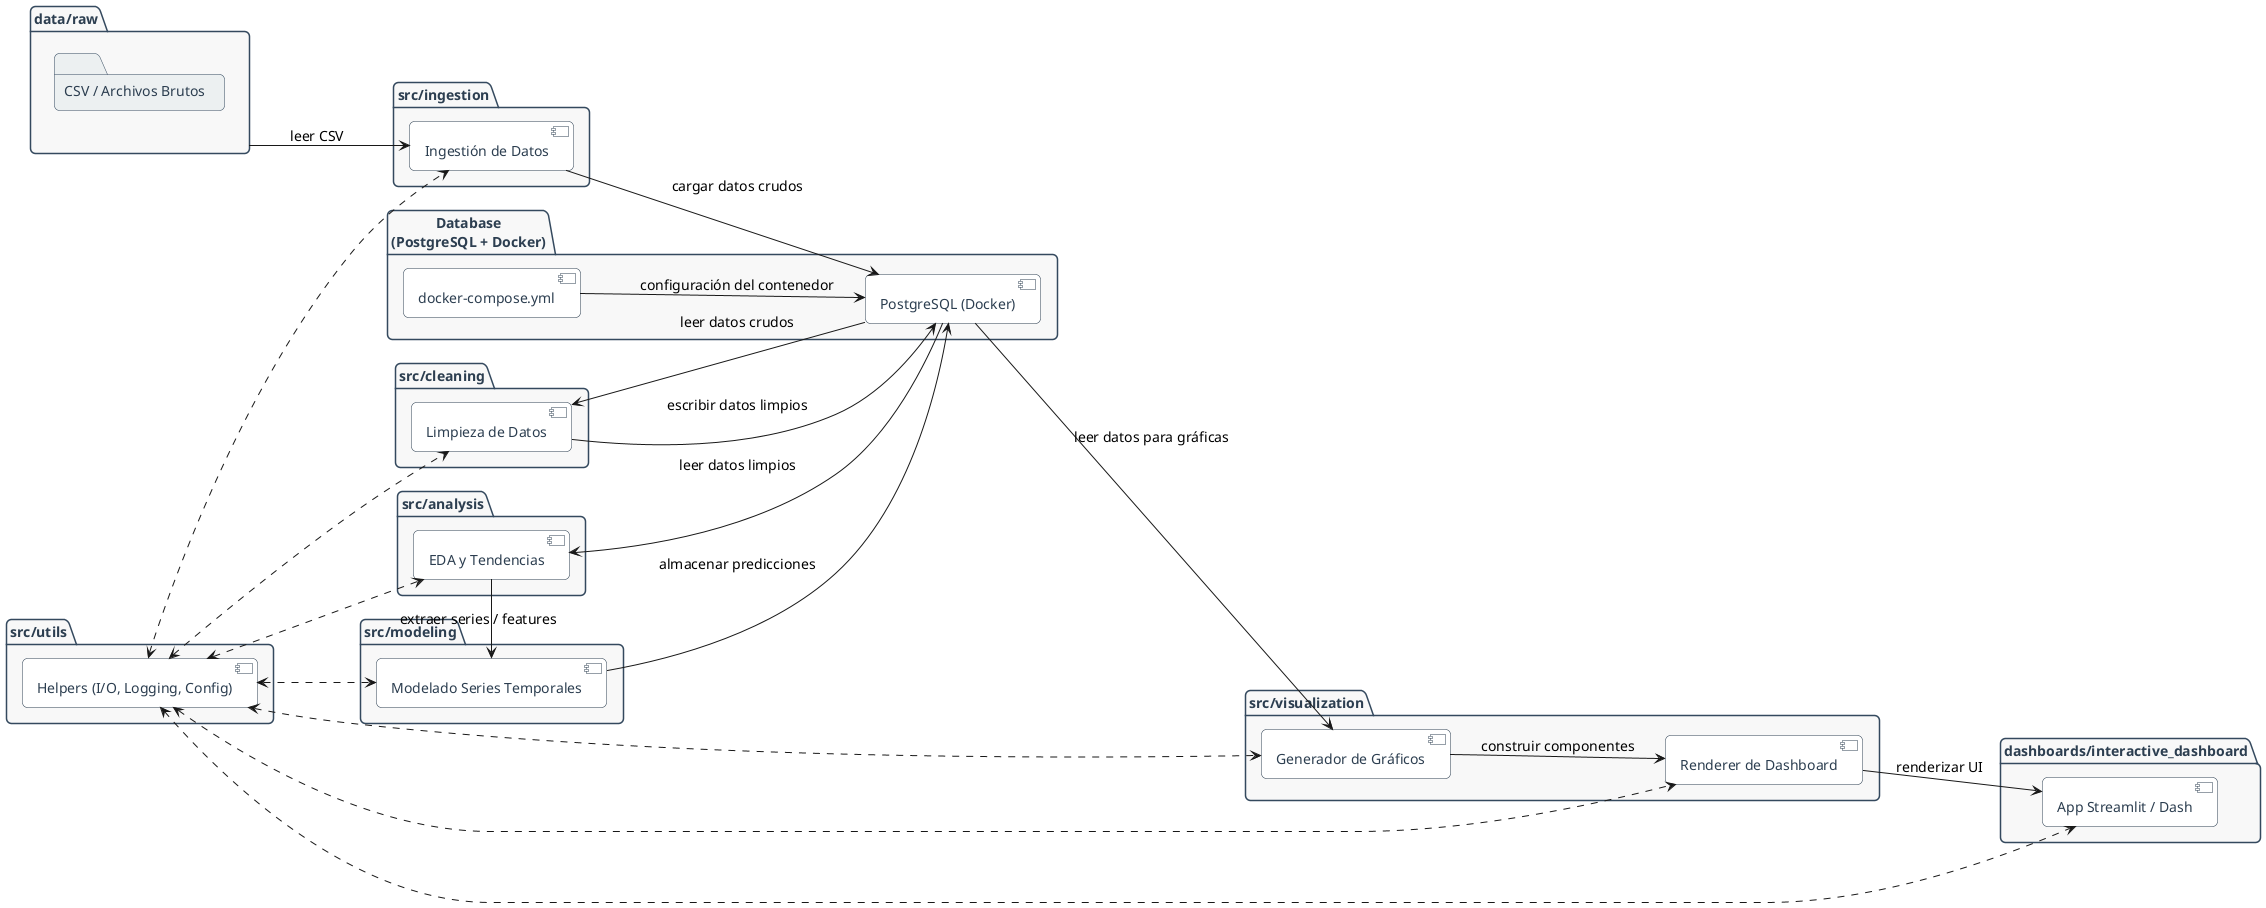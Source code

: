 @startuml
' — Parámetros de estilo para un look profesional —
skinparam backgroundColor #FFFFFF
skinparam defaultFontName "Helvetica Neue"
skinparam defaultFontSize 14
skinparam roundCorner 10
skinparam shadowing false

skinparam packageBackgroundColor #F8F8F8
skinparam packageBorderColor #34495E
skinparam packageFontColor #2C3E50

skinparam componentBackgroundColor #FFFFFF
skinparam componentBorderColor #2C3E50
skinparam componentFontColor #2C3E50

skinparam folderBackgroundColor #ECF0F1
skinparam folderBorderColor #34495E
skinparam folderFontColor #2C3E50

' Disposición de izquierda a derecha
left to right direction

' Definición de paquetes y componentes

package "data/raw" as RawData {
  folder "CSV / Archivos Brutos" 
}

package "Database\n(PostgreSQL + Docker)" as DB {
  component "docker-compose.yml" as Compose
  component "PostgreSQL (Docker)"    as Postgres
}

package "src/ingestion" as IngestPkg {
  [Ingestión de Datos] as Ingest
}

package "src/cleaning" as CleanPkg {
  [Limpieza de Datos] as Clean
}

package "src/analysis" as AnalysisPkg {
  [EDA y Tendencias] as Analysis
}

package "src/modeling" as ModelingPkg {
  [Modelado Series Temporales] as Modeling
}

package "src/visualization" as VizPkg {
  [Generador de Gráficos] as Plots
  [Renderer de Dashboard]     as Dash
}

package "dashboards/interactive_dashboard" as DashAppPkg {
  component "App Streamlit / Dash" as DashboardApp
}

package "src/utils" as UtilsPkg {
  [Helpers (I/O, Logging, Config)] as Utils
}

' Flujo de datos y dependencias

RawData --> Ingest        : leer CSV
Ingest --> Postgres       : cargar datos crudos
Postgres --> Clean        : leer datos crudos
Clean --> Postgres        : escribir datos limpios
Postgres --> Analysis     : leer datos limpios
Analysis --> Modeling     : extraer series / features
Modeling --> Postgres     : almacenar predicciones
Postgres --> Plots        : leer datos para gráficas
Plots --> Dash            : construir componentes
Dash --> DashboardApp     : renderizar UI

' Conexión de Docker Compose
Compose --> Postgres      : configuración del contenedor

' Dependencias transversales de utilidades
Utils <..> Ingest
Utils <..> Clean
Utils <..> Analysis
Utils <..> Modeling
Utils <..> Plots
Utils <..> Dash
Utils <..> DashboardApp
@enduml
